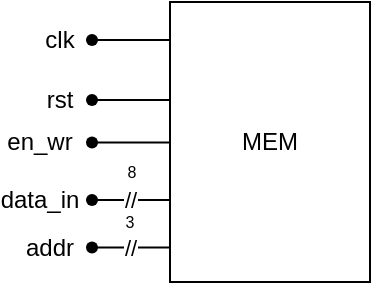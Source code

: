 <mxfile version="24.7.17">
  <diagram name="Pagina-1" id="it2Wc_w_681ZpKwTDS-g">
    <mxGraphModel dx="726" dy="526" grid="1" gridSize="10" guides="1" tooltips="1" connect="1" arrows="1" fold="1" page="1" pageScale="1" pageWidth="827" pageHeight="1169" math="0" shadow="0">
      <root>
        <mxCell id="0" />
        <mxCell id="1" parent="0" />
        <mxCell id="pqgvHlL8sNMpQoRyoC4w-2" value="" style="group;rotation=90;" parent="1" vertex="1" connectable="0">
          <mxGeometry x="340" y="340" width="20" height="57.5" as="geometry" />
        </mxCell>
        <mxCell id="pqgvHlL8sNMpQoRyoC4w-3" value="" style="endArrow=none;html=1;rounded=0;fillColor=#e1d5e7;strokeColor=#000000;" parent="pqgvHlL8sNMpQoRyoC4w-2" source="pqgvHlL8sNMpQoRyoC4w-4" edge="1">
          <mxGeometry width="50" height="50" relative="1" as="geometry">
            <mxPoint x="9" y="29" as="sourcePoint" />
            <mxPoint x="39" y="29" as="targetPoint" />
          </mxGeometry>
        </mxCell>
        <mxCell id="pqgvHlL8sNMpQoRyoC4w-4" value="" style="shape=waypoint;sketch=0;fillStyle=solid;size=6;pointerEvents=1;points=[];fillColor=#e1d5e7;resizable=0;rotatable=0;perimeter=centerPerimeter;snapToPoint=1;strokeColor=#000000;rotation=90;" parent="pqgvHlL8sNMpQoRyoC4w-2" vertex="1">
          <mxGeometry x="-19" y="19" width="20" height="20" as="geometry" />
        </mxCell>
        <mxCell id="pqgvHlL8sNMpQoRyoC4w-11" value="clk" style="text;html=1;align=center;verticalAlign=middle;whiteSpace=wrap;rounded=0;" parent="pqgvHlL8sNMpQoRyoC4w-2" vertex="1">
          <mxGeometry x="-40" y="14" width="30" height="30" as="geometry" />
        </mxCell>
        <mxCell id="pqgvHlL8sNMpQoRyoC4w-5" value="" style="group;rotation=90;" parent="1" vertex="1" connectable="0">
          <mxGeometry x="340" y="370" width="20" height="57.5" as="geometry" />
        </mxCell>
        <mxCell id="pqgvHlL8sNMpQoRyoC4w-6" value="" style="endArrow=none;html=1;rounded=0;fillColor=#e1d5e7;strokeColor=#000000;" parent="pqgvHlL8sNMpQoRyoC4w-5" source="pqgvHlL8sNMpQoRyoC4w-7" edge="1">
          <mxGeometry width="50" height="50" relative="1" as="geometry">
            <mxPoint x="9" y="29" as="sourcePoint" />
            <mxPoint x="39" y="29" as="targetPoint" />
          </mxGeometry>
        </mxCell>
        <mxCell id="pqgvHlL8sNMpQoRyoC4w-7" value="" style="shape=waypoint;sketch=0;fillStyle=solid;size=6;pointerEvents=1;points=[];fillColor=#e1d5e7;resizable=0;rotatable=0;perimeter=centerPerimeter;snapToPoint=1;strokeColor=#000000;rotation=90;" parent="pqgvHlL8sNMpQoRyoC4w-5" vertex="1">
          <mxGeometry x="-19" y="19" width="20" height="20" as="geometry" />
        </mxCell>
        <mxCell id="pqgvHlL8sNMpQoRyoC4w-8" value="" style="group;rotation=90;" parent="1" vertex="1" connectable="0">
          <mxGeometry x="340" y="443.75" width="20" height="57.5" as="geometry" />
        </mxCell>
        <mxCell id="pqgvHlL8sNMpQoRyoC4w-9" value="" style="endArrow=none;html=1;rounded=0;fillColor=#e1d5e7;strokeColor=#000000;" parent="pqgvHlL8sNMpQoRyoC4w-8" source="pqgvHlL8sNMpQoRyoC4w-10" edge="1">
          <mxGeometry width="50" height="50" relative="1" as="geometry">
            <mxPoint x="9" y="29" as="sourcePoint" />
            <mxPoint x="39" y="29" as="targetPoint" />
          </mxGeometry>
        </mxCell>
        <mxCell id="pqgvHlL8sNMpQoRyoC4w-14" value="//" style="edgeLabel;html=1;align=center;verticalAlign=middle;resizable=0;points=[];" parent="pqgvHlL8sNMpQoRyoC4w-9" vertex="1" connectable="0">
          <mxGeometry x="-0.045" relative="1" as="geometry">
            <mxPoint x="-4" as="offset" />
          </mxGeometry>
        </mxCell>
        <mxCell id="pqgvHlL8sNMpQoRyoC4w-10" value="" style="shape=waypoint;sketch=0;fillStyle=solid;size=6;pointerEvents=1;points=[];fillColor=#e1d5e7;resizable=0;rotatable=0;perimeter=centerPerimeter;snapToPoint=1;strokeColor=#000000;rotation=90;" parent="pqgvHlL8sNMpQoRyoC4w-8" vertex="1">
          <mxGeometry x="-19" y="19" width="20" height="20" as="geometry" />
        </mxCell>
        <mxCell id="pqgvHlL8sNMpQoRyoC4w-12" value="rst" style="text;html=1;align=center;verticalAlign=middle;whiteSpace=wrap;rounded=0;" parent="1" vertex="1">
          <mxGeometry x="295" y="383.75" width="40" height="30" as="geometry" />
        </mxCell>
        <mxCell id="pqgvHlL8sNMpQoRyoC4w-13" value="addr" style="text;html=1;align=center;verticalAlign=middle;whiteSpace=wrap;rounded=0;" parent="1" vertex="1">
          <mxGeometry x="295" y="457.5" width="30" height="30" as="geometry" />
        </mxCell>
        <mxCell id="pqgvHlL8sNMpQoRyoC4w-15" value="&lt;font style=&quot;font-size: 8px;&quot;&gt;3&lt;/font&gt;" style="text;html=1;align=center;verticalAlign=middle;whiteSpace=wrap;rounded=0;movable=0;resizable=0;rotatable=0;deletable=0;editable=0;locked=1;connectable=0;" parent="1" vertex="1">
          <mxGeometry x="320" y="443.75" width="60" height="30" as="geometry" />
        </mxCell>
        <mxCell id="Ents-TqUFic-cGD4x6Zl-3" value="" style="group;rotation=90;" vertex="1" connectable="0" parent="1">
          <mxGeometry x="340" y="420" width="20" height="57.5" as="geometry" />
        </mxCell>
        <mxCell id="Ents-TqUFic-cGD4x6Zl-4" value="" style="endArrow=none;html=1;rounded=0;fillColor=#e1d5e7;strokeColor=#000000;" edge="1" parent="Ents-TqUFic-cGD4x6Zl-3" source="Ents-TqUFic-cGD4x6Zl-5">
          <mxGeometry width="50" height="50" relative="1" as="geometry">
            <mxPoint x="9" y="29" as="sourcePoint" />
            <mxPoint x="39" y="29" as="targetPoint" />
          </mxGeometry>
        </mxCell>
        <mxCell id="Ents-TqUFic-cGD4x6Zl-12" value="//" style="edgeLabel;html=1;align=center;verticalAlign=middle;resizable=0;points=[];" vertex="1" connectable="0" parent="Ents-TqUFic-cGD4x6Zl-4">
          <mxGeometry x="-0.125" y="2" relative="1" as="geometry">
            <mxPoint x="-2" y="2" as="offset" />
          </mxGeometry>
        </mxCell>
        <mxCell id="Ents-TqUFic-cGD4x6Zl-5" value="" style="shape=waypoint;sketch=0;fillStyle=solid;size=6;pointerEvents=1;points=[];fillColor=#e1d5e7;resizable=0;rotatable=0;perimeter=centerPerimeter;snapToPoint=1;strokeColor=#000000;rotation=90;" vertex="1" parent="Ents-TqUFic-cGD4x6Zl-3">
          <mxGeometry x="-19" y="19" width="20" height="20" as="geometry" />
        </mxCell>
        <mxCell id="Ents-TqUFic-cGD4x6Zl-6" value="data_in" style="text;html=1;align=center;verticalAlign=middle;whiteSpace=wrap;rounded=0;" vertex="1" parent="1">
          <mxGeometry x="285" y="433.75" width="40" height="30" as="geometry" />
        </mxCell>
        <mxCell id="Ents-TqUFic-cGD4x6Zl-7" value="" style="group;rotation=90;" vertex="1" connectable="0" parent="1">
          <mxGeometry x="340" y="391.25" width="41" height="57.5" as="geometry" />
        </mxCell>
        <mxCell id="Ents-TqUFic-cGD4x6Zl-8" value="" style="endArrow=none;html=1;rounded=0;fillColor=#e1d5e7;strokeColor=#000000;" edge="1" parent="Ents-TqUFic-cGD4x6Zl-7" source="Ents-TqUFic-cGD4x6Zl-9">
          <mxGeometry width="50" height="50" relative="1" as="geometry">
            <mxPoint x="9" y="29" as="sourcePoint" />
            <mxPoint x="39" y="29" as="targetPoint" />
          </mxGeometry>
        </mxCell>
        <mxCell id="Ents-TqUFic-cGD4x6Zl-9" value="" style="shape=waypoint;sketch=0;fillStyle=solid;size=6;pointerEvents=1;points=[];fillColor=#e1d5e7;resizable=0;rotatable=0;perimeter=centerPerimeter;snapToPoint=1;strokeColor=#000000;rotation=90;" vertex="1" parent="Ents-TqUFic-cGD4x6Zl-7">
          <mxGeometry x="-19" y="19" width="20" height="20" as="geometry" />
        </mxCell>
        <mxCell id="Ents-TqUFic-cGD4x6Zl-11" value="&lt;font style=&quot;font-size: 8px;&quot;&gt;8&lt;/font&gt;" style="text;html=1;align=center;verticalAlign=middle;whiteSpace=wrap;rounded=0;" vertex="1" parent="Ents-TqUFic-cGD4x6Zl-7">
          <mxGeometry x="-19" y="27.5" width="60" height="30" as="geometry" />
        </mxCell>
        <mxCell id="Ents-TqUFic-cGD4x6Zl-10" value="en_wr" style="text;html=1;align=center;verticalAlign=middle;whiteSpace=wrap;rounded=0;" vertex="1" parent="1">
          <mxGeometry x="285" y="405" width="40" height="30" as="geometry" />
        </mxCell>
        <mxCell id="pqgvHlL8sNMpQoRyoC4w-1" value="MEM" style="rounded=0;whiteSpace=wrap;html=1;" parent="1" vertex="1">
          <mxGeometry x="370" y="350" width="100" height="140" as="geometry" />
        </mxCell>
      </root>
    </mxGraphModel>
  </diagram>
</mxfile>
